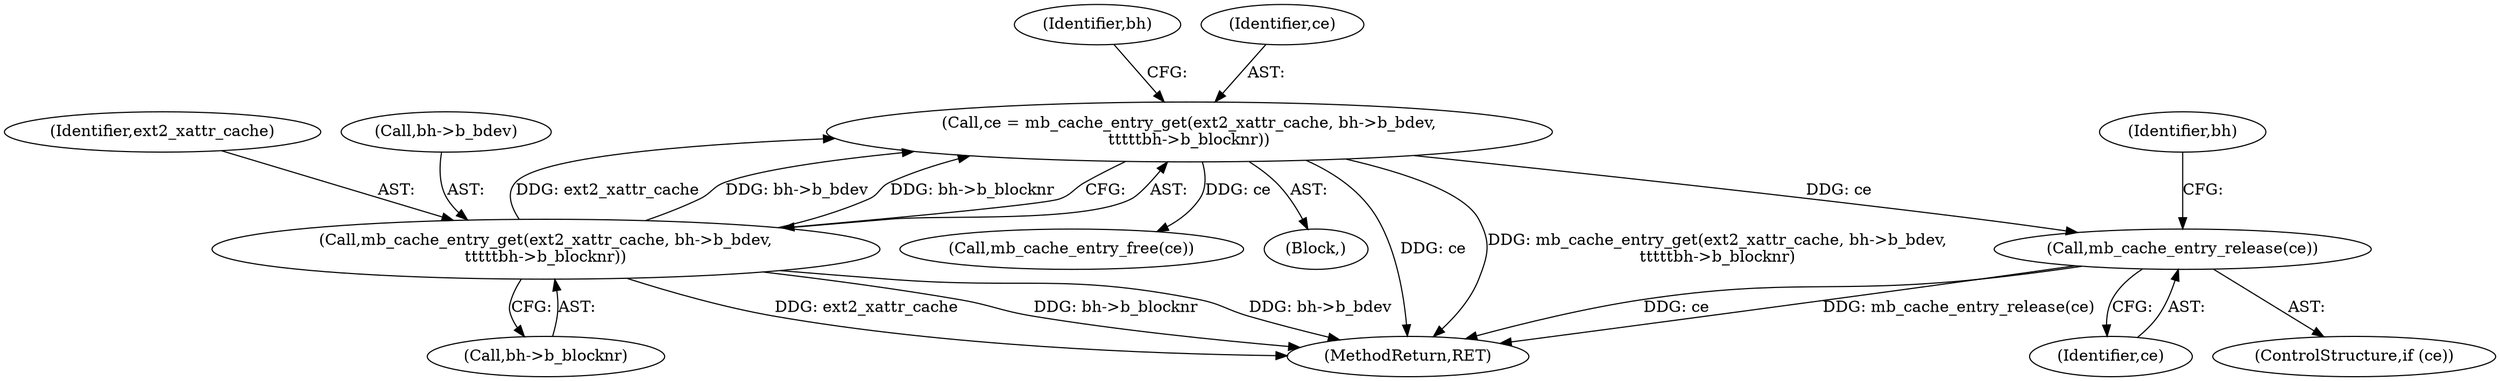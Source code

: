 digraph "1_linux_be0726d33cb8f411945884664924bed3cb8c70ee_10@del" {
"1000572" [label="(Call,mb_cache_entry_release(ce))"];
"1000540" [label="(Call,ce = mb_cache_entry_get(ext2_xattr_cache, bh->b_bdev,\n\t\t\t\t\tbh->b_blocknr))"];
"1000542" [label="(Call,mb_cache_entry_get(ext2_xattr_cache, bh->b_bdev,\n\t\t\t\t\tbh->b_blocknr))"];
"1000573" [label="(Identifier,ce)"];
"1000570" [label="(ControlStructure,if (ce))"];
"1000565" [label="(Call,mb_cache_entry_free(ce))"];
"1000547" [label="(Call,bh->b_blocknr)"];
"1000538" [label="(Block,)"];
"1000543" [label="(Identifier,ext2_xattr_cache)"];
"1000542" [label="(Call,mb_cache_entry_get(ext2_xattr_cache, bh->b_bdev,\n\t\t\t\t\tbh->b_blocknr))"];
"1000551" [label="(Identifier,bh)"];
"1000572" [label="(Call,mb_cache_entry_release(ce))"];
"1000575" [label="(Identifier,bh)"];
"1000541" [label="(Identifier,ce)"];
"1000540" [label="(Call,ce = mb_cache_entry_get(ext2_xattr_cache, bh->b_bdev,\n\t\t\t\t\tbh->b_blocknr))"];
"1001019" [label="(MethodReturn,RET)"];
"1000544" [label="(Call,bh->b_bdev)"];
"1000572" -> "1000570"  [label="AST: "];
"1000572" -> "1000573"  [label="CFG: "];
"1000573" -> "1000572"  [label="AST: "];
"1000575" -> "1000572"  [label="CFG: "];
"1000572" -> "1001019"  [label="DDG: mb_cache_entry_release(ce)"];
"1000572" -> "1001019"  [label="DDG: ce"];
"1000540" -> "1000572"  [label="DDG: ce"];
"1000540" -> "1000538"  [label="AST: "];
"1000540" -> "1000542"  [label="CFG: "];
"1000541" -> "1000540"  [label="AST: "];
"1000542" -> "1000540"  [label="AST: "];
"1000551" -> "1000540"  [label="CFG: "];
"1000540" -> "1001019"  [label="DDG: mb_cache_entry_get(ext2_xattr_cache, bh->b_bdev,\n\t\t\t\t\tbh->b_blocknr)"];
"1000540" -> "1001019"  [label="DDG: ce"];
"1000542" -> "1000540"  [label="DDG: ext2_xattr_cache"];
"1000542" -> "1000540"  [label="DDG: bh->b_bdev"];
"1000542" -> "1000540"  [label="DDG: bh->b_blocknr"];
"1000540" -> "1000565"  [label="DDG: ce"];
"1000542" -> "1000547"  [label="CFG: "];
"1000543" -> "1000542"  [label="AST: "];
"1000544" -> "1000542"  [label="AST: "];
"1000547" -> "1000542"  [label="AST: "];
"1000542" -> "1001019"  [label="DDG: ext2_xattr_cache"];
"1000542" -> "1001019"  [label="DDG: bh->b_blocknr"];
"1000542" -> "1001019"  [label="DDG: bh->b_bdev"];
}
